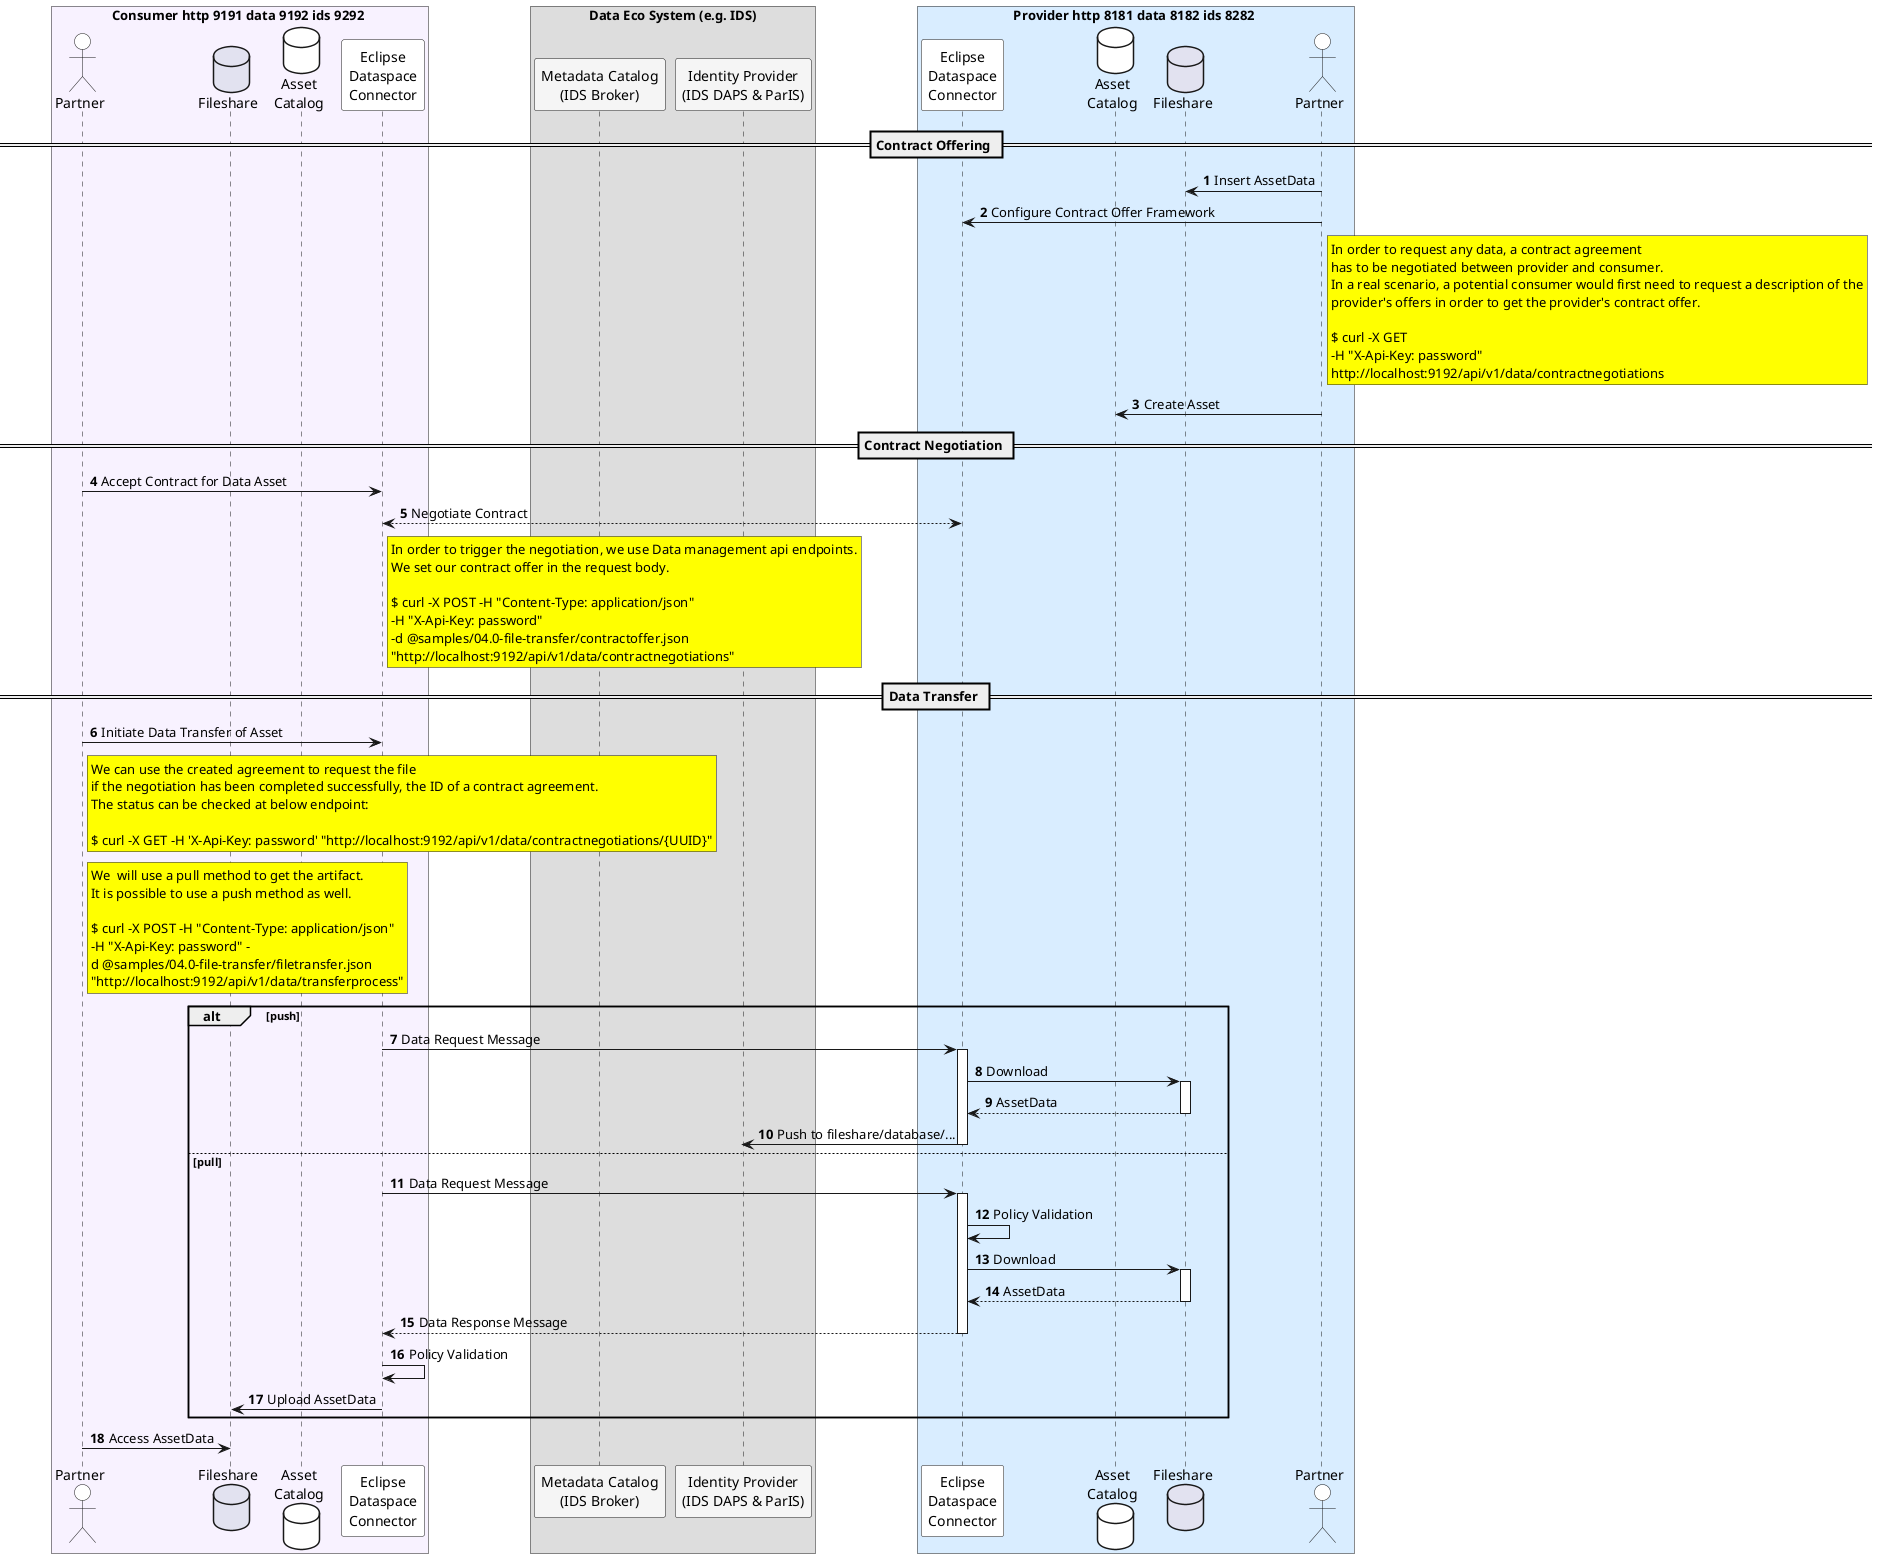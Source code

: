 @startuml

autonumber

skinparam BoxPadding 50

skinParam NoteBackgroundColor WhiteSmoke
skinParam NoteFontColor Black
skinParam ParticipantBackgroundColor WhiteSmoke
skinParam ActorBackgroundColor WhiteSmoke
skinParam AgentBackgroundColor White
skinParam AgentBorderColor SkyBlue
skinparam shadowing false

!define ConsumerColor f8f2ff
!define ProviderColor d9edff
!define WarningColor Business
!define LeadColor Technology

box Consumer http 9191 data 9192 ids 9292 #ConsumerColor
    actor Partner1 as "Partner" #white
    database FileShare1 as "Fileshare"
    database AssetCatalogConsumer as "Asset\nCatalog" #white
    participant ConnectorConsumer as "Eclipse\nDataspace\nConnector" #white
end box

box "Data Eco System (e.g. IDS)"
    participant Broker as "Metadata Catalog\n(IDS Broker)"
    participant DAPS as "Identity Provider\n(IDS DAPS & ParIS)"
end box

box Provider http 8181 data 8182 ids 8282 #ProviderColor
    participant ConnectorProvider as "Eclipse\nDataspace\nConnector" #white
    database AssetCatalogProvider as "Asset\nCatalog" #white
    database FileShare2 as "Fileshare"
    actor Partner2 as "Partner" #white
end box

== Contract Offering ==

Partner2 -> FileShare2 : Insert AssetData
Partner2 -> ConnectorProvider : Configure Contract Offer Framework
rnote right Partner2 #yellow
In order to request any data, a contract agreement
has to be negotiated between provider and consumer.
In a real scenario, a potential consumer would first need to request a description of the
provider's offers in order to get the provider's contract offer.

$ curl -X GET
-H "X-Api-Key: password"
http://localhost:9192/api/v1/data/contractnegotiations
end note
Partner2 -> AssetCatalogProvider : Create Asset

== Contract Negotiation ==
Partner1 -> ConnectorConsumer : Accept Contract for Data Asset
ConnectorConsumer <--> ConnectorProvider : Negotiate Contract
rnote right ConnectorConsumer #yellow
In order to trigger the negotiation, we use Data management api endpoints.
We set our contract offer in the request body.

$ curl -X POST -H "Content-Type: application/json"
-H "X-Api-Key: password"
-d @samples/04.0-file-transfer/contractoffer.json
"http://localhost:9192/api/v1/data/contractnegotiations"
end note
== Data Transfer ==
Partner1 -> ConnectorConsumer : Initiate Data Transfer of Asset
rnote right Partner1 #yellow
We can use the created agreement to request the file
if the negotiation has been completed successfully, the ID of a contract agreement.
The status can be checked at below endpoint:

$ curl -X GET -H 'X-Api-Key: password' "http://localhost:9192/api/v1/data/contractnegotiations/{UUID}"
end note

rnote right Partner1 #yellow
We  will use a pull method to get the artifact.
It is possible to use a push method as well.

$ curl -X POST -H "Content-Type: application/json"
-H "X-Api-Key: password" -
d @samples/04.0-file-transfer/filetransfer.json
"http://localhost:9192/api/v1/data/transferprocess"
end note

alt push
    ConnectorConsumer -> ConnectorProvider ++: Data Request Message
    ConnectorProvider -> FileShare2 ++ : Download
    return AssetData
    ?<- ConnectorProvider --: Push to fileshare/database/...
else pull
    ConnectorConsumer -> ConnectorProvider ++: Data Request Message
    ConnectorProvider -> ConnectorProvider : Policy Validation
        ConnectorProvider -> FileShare2 ++: Download
        return AssetData
    return Data Response Message
    ConnectorConsumer -> ConnectorConsumer : Policy Validation
    ConnectorConsumer -> FileShare1 : Upload AssetData
end alt
Partner1 -> FileShare1 : Access AssetData


@enduml
